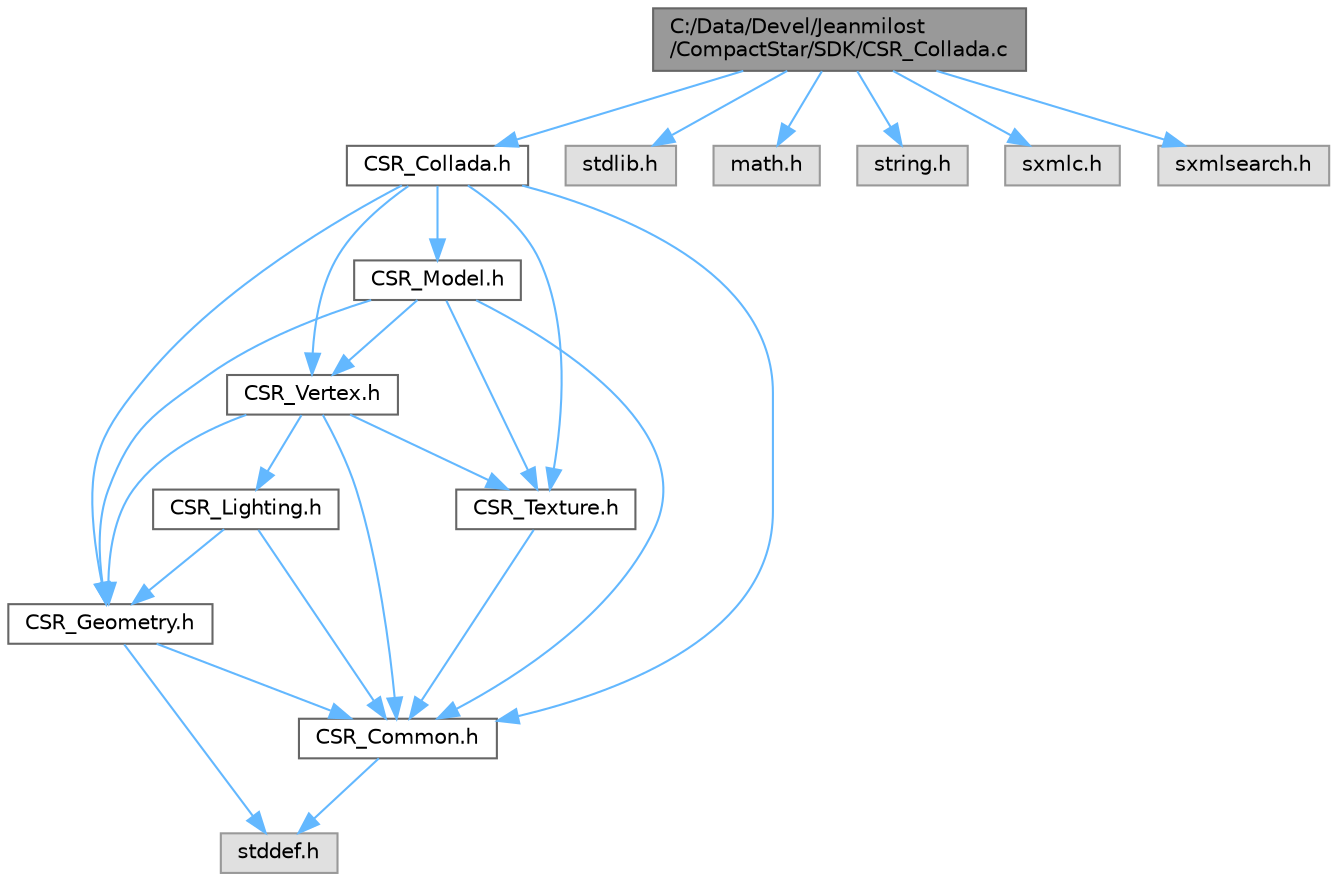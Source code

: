 digraph "C:/Data/Devel/Jeanmilost/CompactStar/SDK/CSR_Collada.c"
{
 // LATEX_PDF_SIZE
  bgcolor="transparent";
  edge [fontname=Helvetica,fontsize=10,labelfontname=Helvetica,labelfontsize=10];
  node [fontname=Helvetica,fontsize=10,shape=box,height=0.2,width=0.4];
  Node1 [id="Node000001",label="C:/Data/Devel/Jeanmilost\l/CompactStar/SDK/CSR_Collada.c",height=0.2,width=0.4,color="gray40", fillcolor="grey60", style="filled", fontcolor="black",tooltip=" "];
  Node1 -> Node2 [id="edge1_Node000001_Node000002",color="steelblue1",style="solid",tooltip=" "];
  Node2 [id="Node000002",label="CSR_Collada.h",height=0.2,width=0.4,color="grey40", fillcolor="white", style="filled",URL="$_c_s_r___collada_8h.html",tooltip=" "];
  Node2 -> Node3 [id="edge2_Node000002_Node000003",color="steelblue1",style="solid",tooltip=" "];
  Node3 [id="Node000003",label="CSR_Common.h",height=0.2,width=0.4,color="grey40", fillcolor="white", style="filled",URL="$_c_s_r___common_8h.html",tooltip=" "];
  Node3 -> Node4 [id="edge3_Node000003_Node000004",color="steelblue1",style="solid",tooltip=" "];
  Node4 [id="Node000004",label="stddef.h",height=0.2,width=0.4,color="grey60", fillcolor="#E0E0E0", style="filled",tooltip=" "];
  Node2 -> Node5 [id="edge4_Node000002_Node000005",color="steelblue1",style="solid",tooltip=" "];
  Node5 [id="Node000005",label="CSR_Geometry.h",height=0.2,width=0.4,color="grey40", fillcolor="white", style="filled",URL="$_c_s_r___geometry_8h.html",tooltip=" "];
  Node5 -> Node4 [id="edge5_Node000005_Node000004",color="steelblue1",style="solid",tooltip=" "];
  Node5 -> Node3 [id="edge6_Node000005_Node000003",color="steelblue1",style="solid",tooltip=" "];
  Node2 -> Node6 [id="edge7_Node000002_Node000006",color="steelblue1",style="solid",tooltip=" "];
  Node6 [id="Node000006",label="CSR_Texture.h",height=0.2,width=0.4,color="grey40", fillcolor="white", style="filled",URL="$_c_s_r___texture_8h.html",tooltip=" "];
  Node6 -> Node3 [id="edge8_Node000006_Node000003",color="steelblue1",style="solid",tooltip=" "];
  Node2 -> Node7 [id="edge9_Node000002_Node000007",color="steelblue1",style="solid",tooltip=" "];
  Node7 [id="Node000007",label="CSR_Vertex.h",height=0.2,width=0.4,color="grey40", fillcolor="white", style="filled",URL="$_c_s_r___vertex_8h.html",tooltip=" "];
  Node7 -> Node3 [id="edge10_Node000007_Node000003",color="steelblue1",style="solid",tooltip=" "];
  Node7 -> Node5 [id="edge11_Node000007_Node000005",color="steelblue1",style="solid",tooltip=" "];
  Node7 -> Node6 [id="edge12_Node000007_Node000006",color="steelblue1",style="solid",tooltip=" "];
  Node7 -> Node8 [id="edge13_Node000007_Node000008",color="steelblue1",style="solid",tooltip=" "];
  Node8 [id="Node000008",label="CSR_Lighting.h",height=0.2,width=0.4,color="grey40", fillcolor="white", style="filled",URL="$_c_s_r___lighting_8h.html",tooltip=" "];
  Node8 -> Node3 [id="edge14_Node000008_Node000003",color="steelblue1",style="solid",tooltip=" "];
  Node8 -> Node5 [id="edge15_Node000008_Node000005",color="steelblue1",style="solid",tooltip=" "];
  Node2 -> Node9 [id="edge16_Node000002_Node000009",color="steelblue1",style="solid",tooltip=" "];
  Node9 [id="Node000009",label="CSR_Model.h",height=0.2,width=0.4,color="grey40", fillcolor="white", style="filled",URL="$_c_s_r___model_8h.html",tooltip=" "];
  Node9 -> Node3 [id="edge17_Node000009_Node000003",color="steelblue1",style="solid",tooltip=" "];
  Node9 -> Node5 [id="edge18_Node000009_Node000005",color="steelblue1",style="solid",tooltip=" "];
  Node9 -> Node7 [id="edge19_Node000009_Node000007",color="steelblue1",style="solid",tooltip=" "];
  Node9 -> Node6 [id="edge20_Node000009_Node000006",color="steelblue1",style="solid",tooltip=" "];
  Node1 -> Node10 [id="edge21_Node000001_Node000010",color="steelblue1",style="solid",tooltip=" "];
  Node10 [id="Node000010",label="stdlib.h",height=0.2,width=0.4,color="grey60", fillcolor="#E0E0E0", style="filled",tooltip=" "];
  Node1 -> Node11 [id="edge22_Node000001_Node000011",color="steelblue1",style="solid",tooltip=" "];
  Node11 [id="Node000011",label="math.h",height=0.2,width=0.4,color="grey60", fillcolor="#E0E0E0", style="filled",tooltip=" "];
  Node1 -> Node12 [id="edge23_Node000001_Node000012",color="steelblue1",style="solid",tooltip=" "];
  Node12 [id="Node000012",label="string.h",height=0.2,width=0.4,color="grey60", fillcolor="#E0E0E0", style="filled",tooltip=" "];
  Node1 -> Node13 [id="edge24_Node000001_Node000013",color="steelblue1",style="solid",tooltip=" "];
  Node13 [id="Node000013",label="sxmlc.h",height=0.2,width=0.4,color="grey60", fillcolor="#E0E0E0", style="filled",tooltip=" "];
  Node1 -> Node14 [id="edge25_Node000001_Node000014",color="steelblue1",style="solid",tooltip=" "];
  Node14 [id="Node000014",label="sxmlsearch.h",height=0.2,width=0.4,color="grey60", fillcolor="#E0E0E0", style="filled",tooltip=" "];
}
